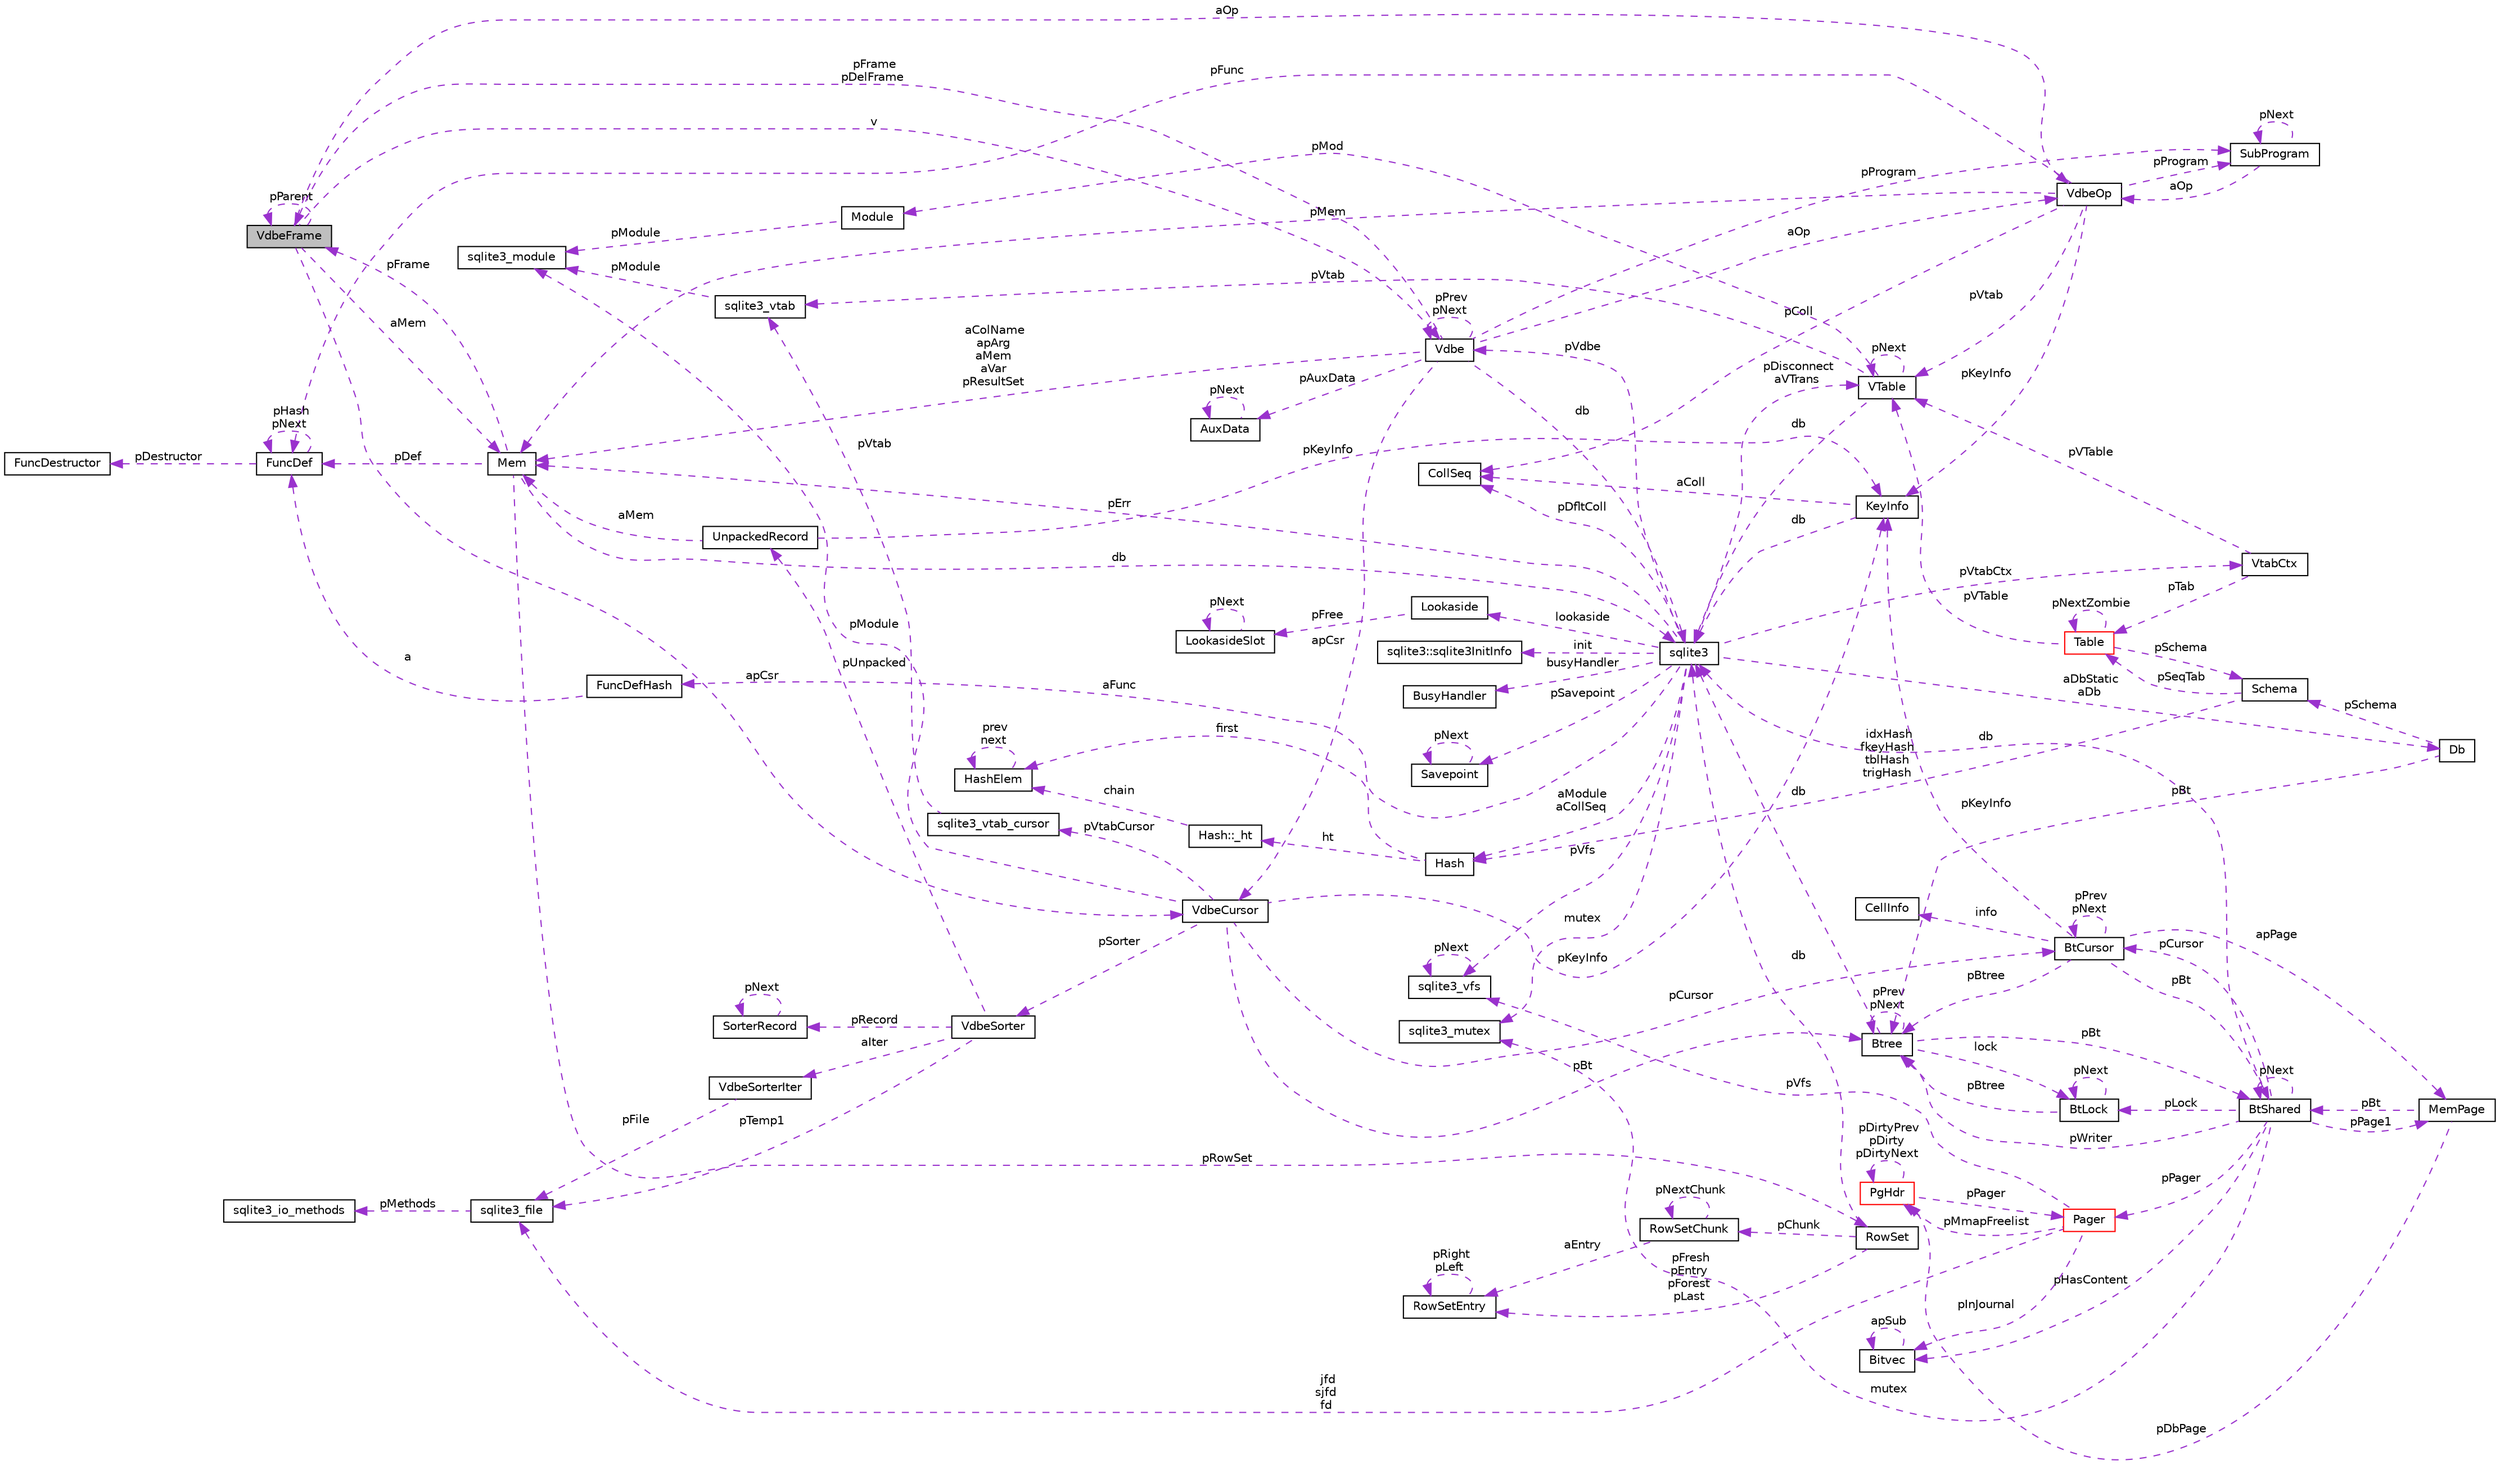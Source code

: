 digraph G
{
 // INTERACTIVE_SVG=YES
  edge [fontname="Helvetica",fontsize="10",labelfontname="Helvetica",labelfontsize="10"];
  node [fontname="Helvetica",fontsize="10",shape=record];
  rankdir="LR";
  Node1 [label="VdbeFrame",height=0.2,width=0.4,color="black", fillcolor="grey75", style="filled" fontcolor="black"];
  Node2 -> Node1 [dir="back",color="darkorchid3",fontsize="10",style="dashed",label=" aMem" ,fontname="Helvetica"];
  Node2 [label="Mem",height=0.2,width=0.4,color="black", fillcolor="white", style="filled",URL="$df/d48/struct_mem.html"];
  Node3 -> Node2 [dir="back",color="darkorchid3",fontsize="10",style="dashed",label=" db" ,fontname="Helvetica"];
  Node3 [label="sqlite3",height=0.2,width=0.4,color="black", fillcolor="white", style="filled",URL="$d9/dcd/structsqlite3.html"];
  Node2 -> Node3 [dir="back",color="darkorchid3",fontsize="10",style="dashed",label=" pErr" ,fontname="Helvetica"];
  Node4 -> Node3 [dir="back",color="darkorchid3",fontsize="10",style="dashed",label=" pVdbe" ,fontname="Helvetica"];
  Node4 [label="Vdbe",height=0.2,width=0.4,color="black", fillcolor="white", style="filled",URL="$db/df8/struct_vdbe.html"];
  Node4 -> Node4 [dir="back",color="darkorchid3",fontsize="10",style="dashed",label=" pPrev\npNext" ,fontname="Helvetica"];
  Node2 -> Node4 [dir="back",color="darkorchid3",fontsize="10",style="dashed",label=" aColName\napArg\naMem\naVar\npResultSet" ,fontname="Helvetica"];
  Node3 -> Node4 [dir="back",color="darkorchid3",fontsize="10",style="dashed",label=" db" ,fontname="Helvetica"];
  Node1 -> Node4 [dir="back",color="darkorchid3",fontsize="10",style="dashed",label=" pFrame\npDelFrame" ,fontname="Helvetica"];
  Node5 -> Node4 [dir="back",color="darkorchid3",fontsize="10",style="dashed",label=" pAuxData" ,fontname="Helvetica"];
  Node5 [label="AuxData",height=0.2,width=0.4,color="black", fillcolor="white", style="filled",URL="$d5/d59/struct_aux_data.html"];
  Node5 -> Node5 [dir="back",color="darkorchid3",fontsize="10",style="dashed",label=" pNext" ,fontname="Helvetica"];
  Node6 -> Node4 [dir="back",color="darkorchid3",fontsize="10",style="dashed",label=" pProgram" ,fontname="Helvetica"];
  Node6 [label="SubProgram",height=0.2,width=0.4,color="black", fillcolor="white", style="filled",URL="$d4/d16/struct_sub_program.html"];
  Node6 -> Node6 [dir="back",color="darkorchid3",fontsize="10",style="dashed",label=" pNext" ,fontname="Helvetica"];
  Node7 -> Node6 [dir="back",color="darkorchid3",fontsize="10",style="dashed",label=" aOp" ,fontname="Helvetica"];
  Node7 [label="VdbeOp",height=0.2,width=0.4,color="black", fillcolor="white", style="filled",URL="$d2/dd9/struct_vdbe_op.html"];
  Node2 -> Node7 [dir="back",color="darkorchid3",fontsize="10",style="dashed",label=" pMem" ,fontname="Helvetica"];
  Node8 -> Node7 [dir="back",color="darkorchid3",fontsize="10",style="dashed",label=" pColl" ,fontname="Helvetica"];
  Node8 [label="CollSeq",height=0.2,width=0.4,color="black", fillcolor="white", style="filled",URL="$d0/d7d/struct_coll_seq.html"];
  Node9 -> Node7 [dir="back",color="darkorchid3",fontsize="10",style="dashed",label=" pVtab" ,fontname="Helvetica"];
  Node9 [label="VTable",height=0.2,width=0.4,color="black", fillcolor="white", style="filled",URL="$db/d7e/struct_v_table.html"];
  Node3 -> Node9 [dir="back",color="darkorchid3",fontsize="10",style="dashed",label=" db" ,fontname="Helvetica"];
  Node9 -> Node9 [dir="back",color="darkorchid3",fontsize="10",style="dashed",label=" pNext" ,fontname="Helvetica"];
  Node10 -> Node9 [dir="back",color="darkorchid3",fontsize="10",style="dashed",label=" pMod" ,fontname="Helvetica"];
  Node10 [label="Module",height=0.2,width=0.4,color="black", fillcolor="white", style="filled",URL="$d0/d3b/struct_module.html"];
  Node11 -> Node10 [dir="back",color="darkorchid3",fontsize="10",style="dashed",label=" pModule" ,fontname="Helvetica"];
  Node11 [label="sqlite3_module",height=0.2,width=0.4,color="black", fillcolor="white", style="filled",URL="$dd/de4/structsqlite3__module.html"];
  Node12 -> Node9 [dir="back",color="darkorchid3",fontsize="10",style="dashed",label=" pVtab" ,fontname="Helvetica"];
  Node12 [label="sqlite3_vtab",height=0.2,width=0.4,color="black", fillcolor="white", style="filled",URL="$d3/d12/structsqlite3__vtab.html"];
  Node11 -> Node12 [dir="back",color="darkorchid3",fontsize="10",style="dashed",label=" pModule" ,fontname="Helvetica"];
  Node6 -> Node7 [dir="back",color="darkorchid3",fontsize="10",style="dashed",label=" pProgram" ,fontname="Helvetica"];
  Node13 -> Node7 [dir="back",color="darkorchid3",fontsize="10",style="dashed",label=" pKeyInfo" ,fontname="Helvetica"];
  Node13 [label="KeyInfo",height=0.2,width=0.4,color="black", fillcolor="white", style="filled",URL="$dc/d2f/struct_key_info.html"];
  Node3 -> Node13 [dir="back",color="darkorchid3",fontsize="10",style="dashed",label=" db" ,fontname="Helvetica"];
  Node8 -> Node13 [dir="back",color="darkorchid3",fontsize="10",style="dashed",label=" aColl" ,fontname="Helvetica"];
  Node14 -> Node7 [dir="back",color="darkorchid3",fontsize="10",style="dashed",label=" pFunc" ,fontname="Helvetica"];
  Node14 [label="FuncDef",height=0.2,width=0.4,color="black", fillcolor="white", style="filled",URL="$df/d38/struct_func_def.html"];
  Node15 -> Node14 [dir="back",color="darkorchid3",fontsize="10",style="dashed",label=" pDestructor" ,fontname="Helvetica"];
  Node15 [label="FuncDestructor",height=0.2,width=0.4,color="black", fillcolor="white", style="filled",URL="$d5/da4/struct_func_destructor.html"];
  Node14 -> Node14 [dir="back",color="darkorchid3",fontsize="10",style="dashed",label=" pHash\npNext" ,fontname="Helvetica"];
  Node16 -> Node4 [dir="back",color="darkorchid3",fontsize="10",style="dashed",label=" apCsr" ,fontname="Helvetica"];
  Node16 [label="VdbeCursor",height=0.2,width=0.4,color="black", fillcolor="white", style="filled",URL="$d5/dd1/struct_vdbe_cursor.html"];
  Node17 -> Node16 [dir="back",color="darkorchid3",fontsize="10",style="dashed",label=" pCursor" ,fontname="Helvetica"];
  Node17 [label="BtCursor",height=0.2,width=0.4,color="black", fillcolor="white", style="filled",URL="$db/d2c/struct_bt_cursor.html"];
  Node17 -> Node17 [dir="back",color="darkorchid3",fontsize="10",style="dashed",label=" pPrev\npNext" ,fontname="Helvetica"];
  Node18 -> Node17 [dir="back",color="darkorchid3",fontsize="10",style="dashed",label=" info" ,fontname="Helvetica"];
  Node18 [label="CellInfo",height=0.2,width=0.4,color="black", fillcolor="white", style="filled",URL="$de/dbe/struct_cell_info.html"];
  Node19 -> Node17 [dir="back",color="darkorchid3",fontsize="10",style="dashed",label=" pBt" ,fontname="Helvetica"];
  Node19 [label="BtShared",height=0.2,width=0.4,color="black", fillcolor="white", style="filled",URL="$d3/d1f/struct_bt_shared.html"];
  Node17 -> Node19 [dir="back",color="darkorchid3",fontsize="10",style="dashed",label=" pCursor" ,fontname="Helvetica"];
  Node19 -> Node19 [dir="back",color="darkorchid3",fontsize="10",style="dashed",label=" pNext" ,fontname="Helvetica"];
  Node3 -> Node19 [dir="back",color="darkorchid3",fontsize="10",style="dashed",label=" db" ,fontname="Helvetica"];
  Node20 -> Node19 [dir="back",color="darkorchid3",fontsize="10",style="dashed",label=" pHasContent" ,fontname="Helvetica"];
  Node20 [label="Bitvec",height=0.2,width=0.4,color="black", fillcolor="white", style="filled",URL="$d1/d89/struct_bitvec.html"];
  Node20 -> Node20 [dir="back",color="darkorchid3",fontsize="10",style="dashed",label=" apSub" ,fontname="Helvetica"];
  Node21 -> Node19 [dir="back",color="darkorchid3",fontsize="10",style="dashed",label=" mutex" ,fontname="Helvetica"];
  Node21 [label="sqlite3_mutex",height=0.2,width=0.4,color="black", fillcolor="white", style="filled",URL="$d5/d3c/structsqlite3__mutex.html"];
  Node22 -> Node19 [dir="back",color="darkorchid3",fontsize="10",style="dashed",label=" pLock" ,fontname="Helvetica"];
  Node22 [label="BtLock",height=0.2,width=0.4,color="black", fillcolor="white", style="filled",URL="$d1/d28/struct_bt_lock.html"];
  Node22 -> Node22 [dir="back",color="darkorchid3",fontsize="10",style="dashed",label=" pNext" ,fontname="Helvetica"];
  Node23 -> Node22 [dir="back",color="darkorchid3",fontsize="10",style="dashed",label=" pBtree" ,fontname="Helvetica"];
  Node23 [label="Btree",height=0.2,width=0.4,color="black", fillcolor="white", style="filled",URL="$d9/d90/struct_btree.html"];
  Node19 -> Node23 [dir="back",color="darkorchid3",fontsize="10",style="dashed",label=" pBt" ,fontname="Helvetica"];
  Node3 -> Node23 [dir="back",color="darkorchid3",fontsize="10",style="dashed",label=" db" ,fontname="Helvetica"];
  Node22 -> Node23 [dir="back",color="darkorchid3",fontsize="10",style="dashed",label=" lock" ,fontname="Helvetica"];
  Node23 -> Node23 [dir="back",color="darkorchid3",fontsize="10",style="dashed",label=" pPrev\npNext" ,fontname="Helvetica"];
  Node24 -> Node19 [dir="back",color="darkorchid3",fontsize="10",style="dashed",label=" pPage1" ,fontname="Helvetica"];
  Node24 [label="MemPage",height=0.2,width=0.4,color="black", fillcolor="white", style="filled",URL="$d8/d9f/struct_mem_page.html"];
  Node19 -> Node24 [dir="back",color="darkorchid3",fontsize="10",style="dashed",label=" pBt" ,fontname="Helvetica"];
  Node25 -> Node24 [dir="back",color="darkorchid3",fontsize="10",style="dashed",label=" pDbPage" ,fontname="Helvetica"];
  Node25 [label="PgHdr",height=0.2,width=0.4,color="red", fillcolor="white", style="filled",URL="$d7/de5/struct_pg_hdr.html"];
  Node25 -> Node25 [dir="back",color="darkorchid3",fontsize="10",style="dashed",label=" pDirtyPrev\npDirty\npDirtyNext" ,fontname="Helvetica"];
  Node26 -> Node25 [dir="back",color="darkorchid3",fontsize="10",style="dashed",label=" pPager" ,fontname="Helvetica"];
  Node26 [label="Pager",height=0.2,width=0.4,color="red", fillcolor="white", style="filled",URL="$d0/dba/struct_pager.html"];
  Node20 -> Node26 [dir="back",color="darkorchid3",fontsize="10",style="dashed",label=" pInJournal" ,fontname="Helvetica"];
  Node27 -> Node26 [dir="back",color="darkorchid3",fontsize="10",style="dashed",label=" jfd\nsjfd\nfd" ,fontname="Helvetica"];
  Node27 [label="sqlite3_file",height=0.2,width=0.4,color="black", fillcolor="white", style="filled",URL="$db/db0/structsqlite3__file.html"];
  Node28 -> Node27 [dir="back",color="darkorchid3",fontsize="10",style="dashed",label=" pMethods" ,fontname="Helvetica"];
  Node28 [label="sqlite3_io_methods",height=0.2,width=0.4,color="black", fillcolor="white", style="filled",URL="$d9/df3/structsqlite3__io__methods.html"];
  Node29 -> Node26 [dir="back",color="darkorchid3",fontsize="10",style="dashed",label=" pVfs" ,fontname="Helvetica"];
  Node29 [label="sqlite3_vfs",height=0.2,width=0.4,color="black", fillcolor="white", style="filled",URL="$d3/d36/structsqlite3__vfs.html"];
  Node29 -> Node29 [dir="back",color="darkorchid3",fontsize="10",style="dashed",label=" pNext" ,fontname="Helvetica"];
  Node25 -> Node26 [dir="back",color="darkorchid3",fontsize="10",style="dashed",label=" pMmapFreelist" ,fontname="Helvetica"];
  Node23 -> Node19 [dir="back",color="darkorchid3",fontsize="10",style="dashed",label=" pWriter" ,fontname="Helvetica"];
  Node26 -> Node19 [dir="back",color="darkorchid3",fontsize="10",style="dashed",label=" pPager" ,fontname="Helvetica"];
  Node24 -> Node17 [dir="back",color="darkorchid3",fontsize="10",style="dashed",label=" apPage" ,fontname="Helvetica"];
  Node13 -> Node17 [dir="back",color="darkorchid3",fontsize="10",style="dashed",label=" pKeyInfo" ,fontname="Helvetica"];
  Node23 -> Node17 [dir="back",color="darkorchid3",fontsize="10",style="dashed",label=" pBtree" ,fontname="Helvetica"];
  Node11 -> Node16 [dir="back",color="darkorchid3",fontsize="10",style="dashed",label=" pModule" ,fontname="Helvetica"];
  Node30 -> Node16 [dir="back",color="darkorchid3",fontsize="10",style="dashed",label=" pVtabCursor" ,fontname="Helvetica"];
  Node30 [label="sqlite3_vtab_cursor",height=0.2,width=0.4,color="black", fillcolor="white", style="filled",URL="$d3/d17/structsqlite3__vtab__cursor.html"];
  Node12 -> Node30 [dir="back",color="darkorchid3",fontsize="10",style="dashed",label=" pVtab" ,fontname="Helvetica"];
  Node31 -> Node16 [dir="back",color="darkorchid3",fontsize="10",style="dashed",label=" pSorter" ,fontname="Helvetica"];
  Node31 [label="VdbeSorter",height=0.2,width=0.4,color="black", fillcolor="white", style="filled",URL="$d3/d85/struct_vdbe_sorter.html"];
  Node32 -> Node31 [dir="back",color="darkorchid3",fontsize="10",style="dashed",label=" aIter" ,fontname="Helvetica"];
  Node32 [label="VdbeSorterIter",height=0.2,width=0.4,color="black", fillcolor="white", style="filled",URL="$df/dcd/struct_vdbe_sorter_iter.html"];
  Node27 -> Node32 [dir="back",color="darkorchid3",fontsize="10",style="dashed",label=" pFile" ,fontname="Helvetica"];
  Node27 -> Node31 [dir="back",color="darkorchid3",fontsize="10",style="dashed",label=" pTemp1" ,fontname="Helvetica"];
  Node33 -> Node31 [dir="back",color="darkorchid3",fontsize="10",style="dashed",label=" pRecord" ,fontname="Helvetica"];
  Node33 [label="SorterRecord",height=0.2,width=0.4,color="black", fillcolor="white", style="filled",URL="$da/d71/struct_sorter_record.html"];
  Node33 -> Node33 [dir="back",color="darkorchid3",fontsize="10",style="dashed",label=" pNext" ,fontname="Helvetica"];
  Node34 -> Node31 [dir="back",color="darkorchid3",fontsize="10",style="dashed",label=" pUnpacked" ,fontname="Helvetica"];
  Node34 [label="UnpackedRecord",height=0.2,width=0.4,color="black", fillcolor="white", style="filled",URL="$d9/d48/struct_unpacked_record.html"];
  Node2 -> Node34 [dir="back",color="darkorchid3",fontsize="10",style="dashed",label=" aMem" ,fontname="Helvetica"];
  Node13 -> Node34 [dir="back",color="darkorchid3",fontsize="10",style="dashed",label=" pKeyInfo" ,fontname="Helvetica"];
  Node13 -> Node16 [dir="back",color="darkorchid3",fontsize="10",style="dashed",label=" pKeyInfo" ,fontname="Helvetica"];
  Node23 -> Node16 [dir="back",color="darkorchid3",fontsize="10",style="dashed",label=" pBt" ,fontname="Helvetica"];
  Node7 -> Node4 [dir="back",color="darkorchid3",fontsize="10",style="dashed",label=" aOp" ,fontname="Helvetica"];
  Node35 -> Node3 [dir="back",color="darkorchid3",fontsize="10",style="dashed",label=" pSavepoint" ,fontname="Helvetica"];
  Node35 [label="Savepoint",height=0.2,width=0.4,color="black", fillcolor="white", style="filled",URL="$db/dde/struct_savepoint.html"];
  Node35 -> Node35 [dir="back",color="darkorchid3",fontsize="10",style="dashed",label=" pNext" ,fontname="Helvetica"];
  Node36 -> Node3 [dir="back",color="darkorchid3",fontsize="10",style="dashed",label=" aFunc" ,fontname="Helvetica"];
  Node36 [label="FuncDefHash",height=0.2,width=0.4,color="black", fillcolor="white", style="filled",URL="$db/dfc/struct_func_def_hash.html"];
  Node14 -> Node36 [dir="back",color="darkorchid3",fontsize="10",style="dashed",label=" a" ,fontname="Helvetica"];
  Node37 -> Node3 [dir="back",color="darkorchid3",fontsize="10",style="dashed",label=" lookaside" ,fontname="Helvetica"];
  Node37 [label="Lookaside",height=0.2,width=0.4,color="black", fillcolor="white", style="filled",URL="$d4/d8a/struct_lookaside.html"];
  Node38 -> Node37 [dir="back",color="darkorchid3",fontsize="10",style="dashed",label=" pFree" ,fontname="Helvetica"];
  Node38 [label="LookasideSlot",height=0.2,width=0.4,color="black", fillcolor="white", style="filled",URL="$dd/d17/struct_lookaside_slot.html"];
  Node38 -> Node38 [dir="back",color="darkorchid3",fontsize="10",style="dashed",label=" pNext" ,fontname="Helvetica"];
  Node21 -> Node3 [dir="back",color="darkorchid3",fontsize="10",style="dashed",label=" mutex" ,fontname="Helvetica"];
  Node29 -> Node3 [dir="back",color="darkorchid3",fontsize="10",style="dashed",label=" pVfs" ,fontname="Helvetica"];
  Node39 -> Node3 [dir="back",color="darkorchid3",fontsize="10",style="dashed",label=" init" ,fontname="Helvetica"];
  Node39 [label="sqlite3::sqlite3InitInfo",height=0.2,width=0.4,color="black", fillcolor="white", style="filled",URL="$d7/d84/structsqlite3_1_1sqlite3_init_info.html"];
  Node40 -> Node3 [dir="back",color="darkorchid3",fontsize="10",style="dashed",label=" busyHandler" ,fontname="Helvetica"];
  Node40 [label="BusyHandler",height=0.2,width=0.4,color="black", fillcolor="white", style="filled",URL="$d4/d89/struct_busy_handler.html"];
  Node41 -> Node3 [dir="back",color="darkorchid3",fontsize="10",style="dashed",label=" pVtabCtx" ,fontname="Helvetica"];
  Node41 [label="VtabCtx",height=0.2,width=0.4,color="black", fillcolor="white", style="filled",URL="$de/dae/struct_vtab_ctx.html"];
  Node9 -> Node41 [dir="back",color="darkorchid3",fontsize="10",style="dashed",label=" pVTable" ,fontname="Helvetica"];
  Node42 -> Node41 [dir="back",color="darkorchid3",fontsize="10",style="dashed",label=" pTab" ,fontname="Helvetica"];
  Node42 [label="Table",height=0.2,width=0.4,color="red", fillcolor="white", style="filled",URL="$d5/d0d/struct_table.html"];
  Node43 -> Node42 [dir="back",color="darkorchid3",fontsize="10",style="dashed",label=" pSchema" ,fontname="Helvetica"];
  Node43 [label="Schema",height=0.2,width=0.4,color="black", fillcolor="white", style="filled",URL="$df/d15/struct_schema.html"];
  Node42 -> Node43 [dir="back",color="darkorchid3",fontsize="10",style="dashed",label=" pSeqTab" ,fontname="Helvetica"];
  Node44 -> Node43 [dir="back",color="darkorchid3",fontsize="10",style="dashed",label=" idxHash\nfkeyHash\ntblHash\ntrigHash" ,fontname="Helvetica"];
  Node44 [label="Hash",height=0.2,width=0.4,color="black", fillcolor="white", style="filled",URL="$d2/d7a/struct_hash.html"];
  Node45 -> Node44 [dir="back",color="darkorchid3",fontsize="10",style="dashed",label=" ht" ,fontname="Helvetica"];
  Node45 [label="Hash::_ht",height=0.2,width=0.4,color="black", fillcolor="white", style="filled",URL="$dd/d00/struct_hash_1_1__ht.html"];
  Node46 -> Node45 [dir="back",color="darkorchid3",fontsize="10",style="dashed",label=" chain" ,fontname="Helvetica"];
  Node46 [label="HashElem",height=0.2,width=0.4,color="black", fillcolor="white", style="filled",URL="$df/d01/struct_hash_elem.html"];
  Node46 -> Node46 [dir="back",color="darkorchid3",fontsize="10",style="dashed",label=" prev\nnext" ,fontname="Helvetica"];
  Node46 -> Node44 [dir="back",color="darkorchid3",fontsize="10",style="dashed",label=" first" ,fontname="Helvetica"];
  Node9 -> Node42 [dir="back",color="darkorchid3",fontsize="10",style="dashed",label=" pVTable" ,fontname="Helvetica"];
  Node42 -> Node42 [dir="back",color="darkorchid3",fontsize="10",style="dashed",label=" pNextZombie" ,fontname="Helvetica"];
  Node8 -> Node3 [dir="back",color="darkorchid3",fontsize="10",style="dashed",label=" pDfltColl" ,fontname="Helvetica"];
  Node9 -> Node3 [dir="back",color="darkorchid3",fontsize="10",style="dashed",label=" pDisconnect\naVTrans" ,fontname="Helvetica"];
  Node47 -> Node3 [dir="back",color="darkorchid3",fontsize="10",style="dashed",label=" aDbStatic\naDb" ,fontname="Helvetica"];
  Node47 [label="Db",height=0.2,width=0.4,color="black", fillcolor="white", style="filled",URL="$db/dd1/struct_db.html"];
  Node43 -> Node47 [dir="back",color="darkorchid3",fontsize="10",style="dashed",label=" pSchema" ,fontname="Helvetica"];
  Node23 -> Node47 [dir="back",color="darkorchid3",fontsize="10",style="dashed",label=" pBt" ,fontname="Helvetica"];
  Node44 -> Node3 [dir="back",color="darkorchid3",fontsize="10",style="dashed",label=" aModule\naCollSeq" ,fontname="Helvetica"];
  Node1 -> Node2 [dir="back",color="darkorchid3",fontsize="10",style="dashed",label=" pFrame" ,fontname="Helvetica"];
  Node48 -> Node2 [dir="back",color="darkorchid3",fontsize="10",style="dashed",label=" pRowSet" ,fontname="Helvetica"];
  Node48 [label="RowSet",height=0.2,width=0.4,color="black", fillcolor="white", style="filled",URL="$d5/d67/struct_row_set.html"];
  Node3 -> Node48 [dir="back",color="darkorchid3",fontsize="10",style="dashed",label=" db" ,fontname="Helvetica"];
  Node49 -> Node48 [dir="back",color="darkorchid3",fontsize="10",style="dashed",label=" pChunk" ,fontname="Helvetica"];
  Node49 [label="RowSetChunk",height=0.2,width=0.4,color="black", fillcolor="white", style="filled",URL="$d0/dd7/struct_row_set_chunk.html"];
  Node49 -> Node49 [dir="back",color="darkorchid3",fontsize="10",style="dashed",label=" pNextChunk" ,fontname="Helvetica"];
  Node50 -> Node49 [dir="back",color="darkorchid3",fontsize="10",style="dashed",label=" aEntry" ,fontname="Helvetica"];
  Node50 [label="RowSetEntry",height=0.2,width=0.4,color="black", fillcolor="white", style="filled",URL="$da/d66/struct_row_set_entry.html"];
  Node50 -> Node50 [dir="back",color="darkorchid3",fontsize="10",style="dashed",label=" pRight\npLeft" ,fontname="Helvetica"];
  Node50 -> Node48 [dir="back",color="darkorchid3",fontsize="10",style="dashed",label=" pFresh\npEntry\npForest\npLast" ,fontname="Helvetica"];
  Node14 -> Node2 [dir="back",color="darkorchid3",fontsize="10",style="dashed",label=" pDef" ,fontname="Helvetica"];
  Node4 -> Node1 [dir="back",color="darkorchid3",fontsize="10",style="dashed",label=" v" ,fontname="Helvetica"];
  Node1 -> Node1 [dir="back",color="darkorchid3",fontsize="10",style="dashed",label=" pParent" ,fontname="Helvetica"];
  Node16 -> Node1 [dir="back",color="darkorchid3",fontsize="10",style="dashed",label=" apCsr" ,fontname="Helvetica"];
  Node7 -> Node1 [dir="back",color="darkorchid3",fontsize="10",style="dashed",label=" aOp" ,fontname="Helvetica"];
}

